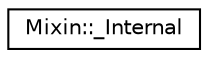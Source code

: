 digraph "类继承关系图"
{
 // LATEX_PDF_SIZE
  edge [fontname="Helvetica",fontsize="10",labelfontname="Helvetica",labelfontsize="10"];
  node [fontname="Helvetica",fontsize="10",shape=record];
  rankdir="LR";
  Node0 [label="Mixin::_Internal",height=0.2,width=0.4,color="black", fillcolor="white", style="filled",URL="$classMixin_1_1__Internal.html",tooltip=" "];
}
